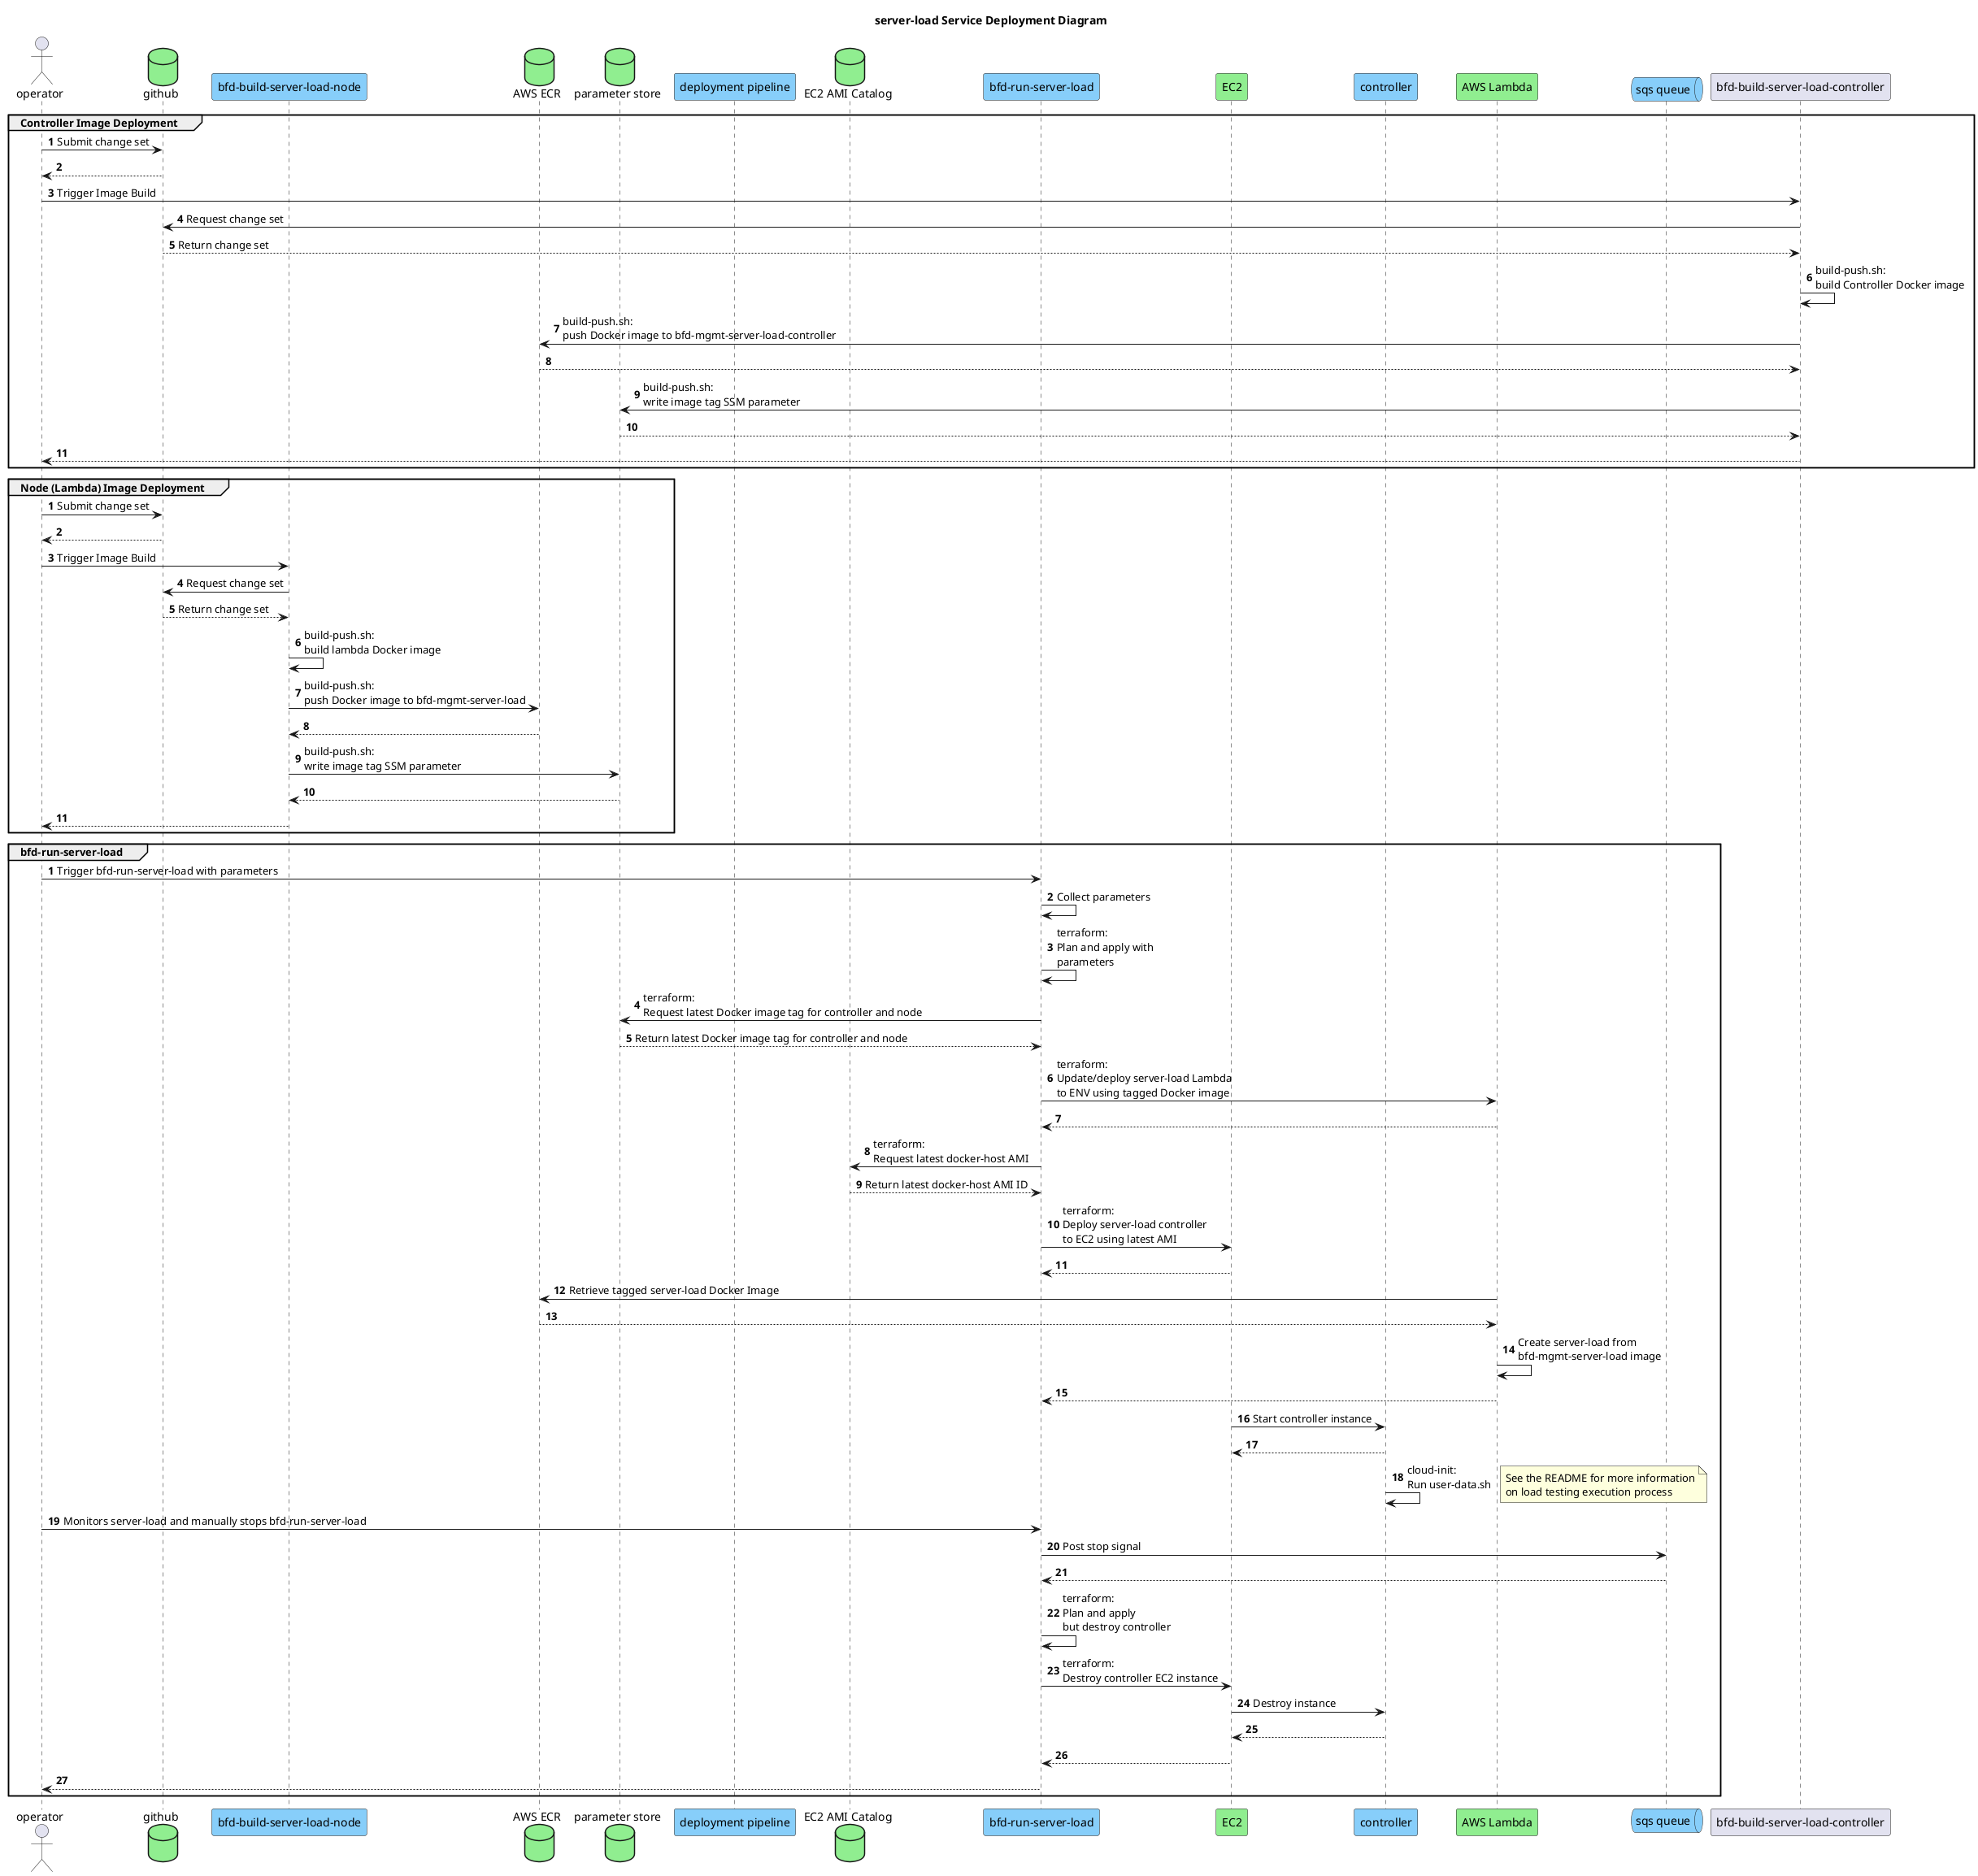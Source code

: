 @startuml server-load
title server-load Service Deployment Diagram
actor operator
database "github" #LightGreen
participant "bfd-build-server-load-node" #LightSkyBlue
database "AWS ECR" #LightGreen
database "parameter store" #LightGreen
participant "deployment pipeline" #LightSkyBlue
database "EC2 AMI Catalog" #LightGreen
participant "bfd-run-server-load" #LightSkyBlue
participant "EC2" #LightGreen
participant "controller" #LightSkyBlue
participant "AWS Lambda" #LightGreen
queue "sqs queue" #LightSkyBlue
group Controller Image Deployment
  autonumber 1
  operator -> github: Submit change set
  operator <-- github 
  operator -> "bfd-build-server-load-controller": Trigger Image Build
  "bfd-build-server-load-controller" -> github: Request change set
  "bfd-build-server-load-controller" <-- github : Return change set
  "bfd-build-server-load-controller" -> "bfd-build-server-load-controller": build-push.sh:\nbuild Controller Docker image
  "bfd-build-server-load-controller" -> "AWS ECR": build-push.sh:\npush Docker image to bfd-mgmt-server-load-controller
  "bfd-build-server-load-controller" <-- "AWS ECR"
  "bfd-build-server-load-controller" -> "parameter store": build-push.sh:\nwrite image tag SSM parameter
  "bfd-build-server-load-controller" <-- "parameter store"
  operator <-- "bfd-build-server-load-controller"
end
group Node (Lambda) Image Deployment
  autonumber 1
  operator -> github: Submit change set
  operator <-- github
  operator -> "bfd-build-server-load-node": Trigger Image Build
  "bfd-build-server-load-node" -> github: Request change set
  "bfd-build-server-load-node" <-- github : Return change set
  "bfd-build-server-load-node" -> "bfd-build-server-load-node": build-push.sh:\nbuild lambda Docker image
  "bfd-build-server-load-node" -> "AWS ECR": build-push.sh:\npush Docker image to bfd-mgmt-server-load
  "bfd-build-server-load-node" <-- "AWS ECR"
  "bfd-build-server-load-node" -> "parameter store": build-push.sh:\nwrite image tag SSM parameter
  "bfd-build-server-load-node" <-- "parameter store"
  operator <-- "bfd-build-server-load-node"
end
group bfd-run-server-load
  autonumber 1
  operator -> "bfd-run-server-load": Trigger bfd-run-server-load with parameters
  "bfd-run-server-load" -> "bfd-run-server-load": Collect parameters
  "bfd-run-server-load" -> "bfd-run-server-load": terraform:\nPlan and apply with\nparameters
  "bfd-run-server-load" -> "parameter store": terraform:\nRequest latest Docker image tag for controller and node
  "bfd-run-server-load" <-- "parameter store": Return latest Docker image tag for controller and node
  "bfd-run-server-load" -> "AWS Lambda": terraform:\nUpdate/deploy server-load Lambda\nto ENV using tagged Docker image
  "bfd-run-server-load" <-- "AWS Lambda"
  "bfd-run-server-load" -> "EC2 AMI Catalog": terraform:\nRequest latest docker-host AMI
  "bfd-run-server-load" <-- "EC2 AMI Catalog": Return latest docker-host AMI ID
  "bfd-run-server-load" -> "EC2": terraform:\nDeploy server-load controller\nto EC2 using latest AMI
  "bfd-run-server-load" <-- "EC2"
  "AWS Lambda" -> "AWS ECR": Retrieve tagged server-load Docker Image
  "AWS Lambda" <-- "AWS ECR" 
  "AWS Lambda" -> "AWS Lambda": Create server-load from\nbfd-mgmt-server-load image
  "bfd-run-server-load" <-- "AWS Lambda" 
  "EC2" -> "controller": Start controller instance
  "EC2" <-- "controller"
  "controller" -> "controller": cloud-init:\nRun user-data.sh
  note right
    See the README for more information
    on load testing execution process
  end note
  operator -> "bfd-run-server-load": Monitors server-load and manually stops bfd-run-server-load
  "bfd-run-server-load" -> "sqs queue": Post stop signal
  "bfd-run-server-load" <-- "sqs queue"
  "bfd-run-server-load" -> "bfd-run-server-load": terraform:\nPlan and apply\nbut destroy controller
  "bfd-run-server-load" -> "EC2": terraform:\nDestroy controller EC2 instance
  "EC2" -> "controller": Destroy instance
  "EC2" <-- "controller"
  "bfd-run-server-load" <-- "EC2"
  operator <-- "bfd-run-server-load" 
end
@enduml
